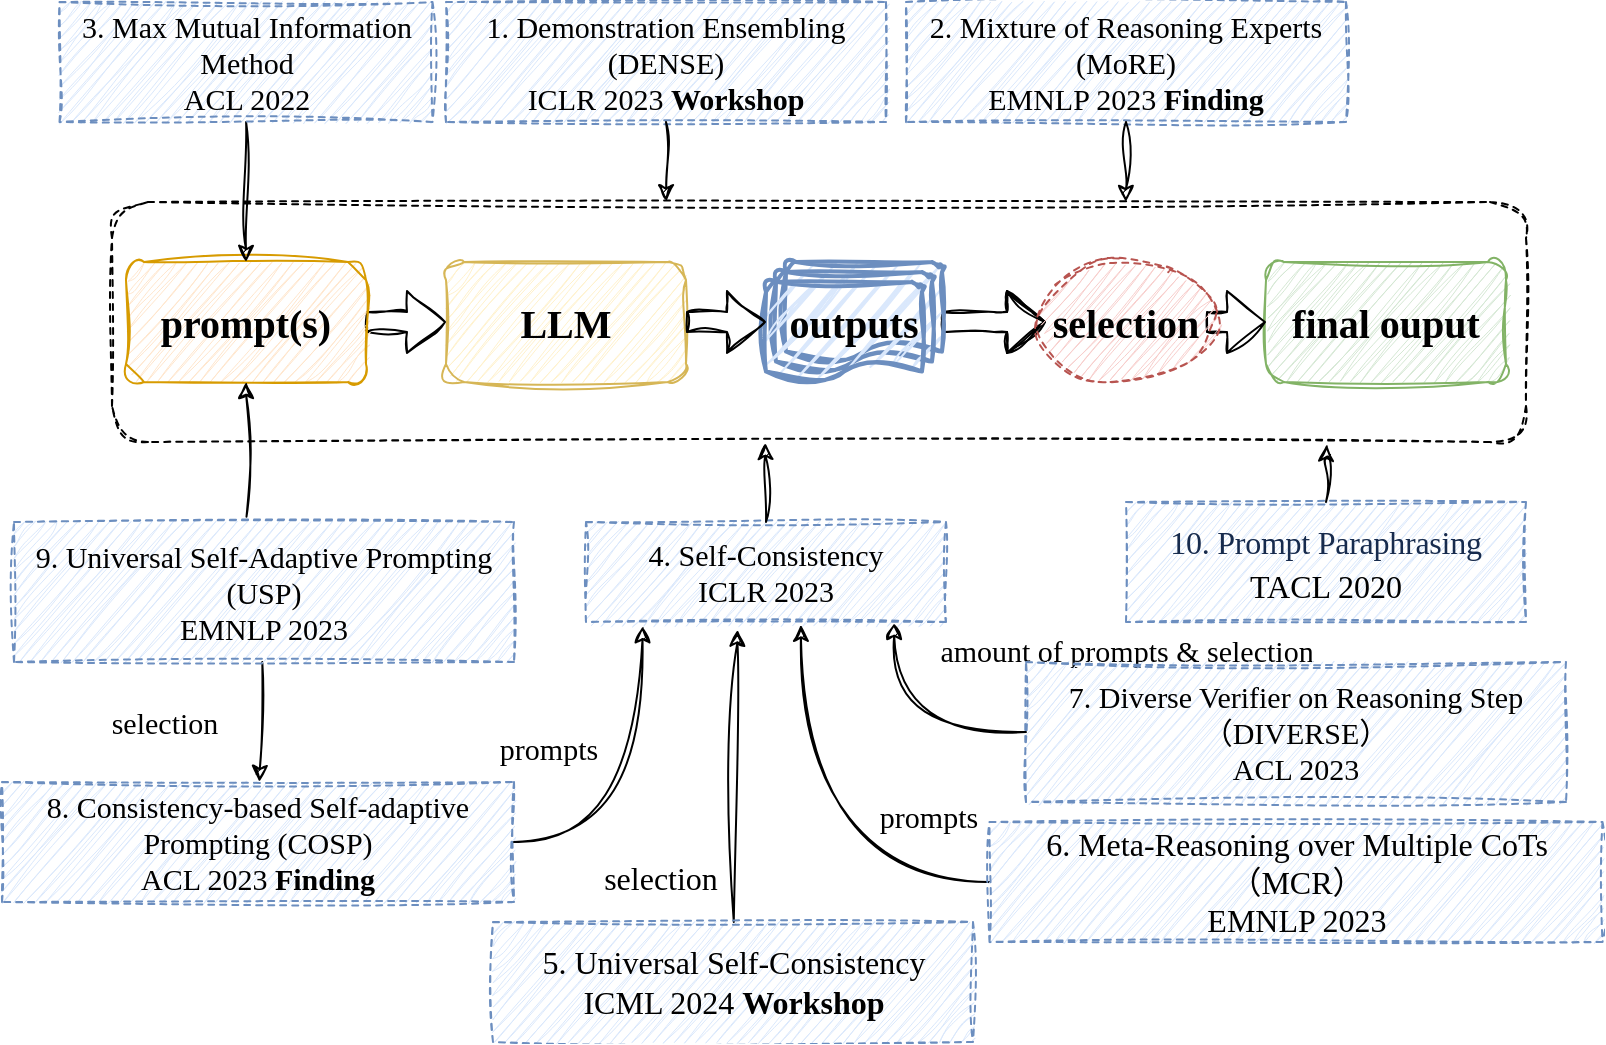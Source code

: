<mxfile version="24.7.12">
  <diagram name="第 1 页" id="tCek6PSi_kYoVfcrGFQ0">
    <mxGraphModel dx="795" dy="992" grid="1" gridSize="10" guides="1" tooltips="1" connect="1" arrows="1" fold="1" page="1" pageScale="1" pageWidth="827" pageHeight="1169" math="0" shadow="0">
      <root>
        <mxCell id="0" />
        <mxCell id="1" parent="0" />
        <mxCell id="M_OW2C_WQbv7Tq3-Faa6-25" value="" style="rounded=1;whiteSpace=wrap;html=1;dashed=1;sketch=1;jiggle=2;curveFitting=1;strokeColor=default;align=center;verticalAlign=middle;fontFamily=Comic Sans MS;fontSize=15;fontColor=default;fillColor=none;gradientColor=none;" vertex="1" parent="1">
          <mxGeometry x="73" y="360" width="707" height="120" as="geometry" />
        </mxCell>
        <mxCell id="M_OW2C_WQbv7Tq3-Faa6-1" value="LLM" style="rounded=1;whiteSpace=wrap;html=1;fillColor=#fff2cc;strokeColor=#d6b656;fontSize=20;sketch=1;curveFitting=1;jiggle=2;fontFamily=Comic Sans MS;fontStyle=1" vertex="1" parent="1">
          <mxGeometry x="240" y="390" width="120" height="60" as="geometry" />
        </mxCell>
        <mxCell id="M_OW2C_WQbv7Tq3-Faa6-6" style="edgeStyle=orthogonalEdgeStyle;rounded=0;orthogonalLoop=1;jettySize=auto;html=1;entryX=0;entryY=0.5;entryDx=0;entryDy=0;fontSize=16;sketch=1;curveFitting=1;jiggle=2;fontFamily=Comic Sans MS;shape=flexArrow;" edge="1" parent="1" source="M_OW2C_WQbv7Tq3-Faa6-2" target="M_OW2C_WQbv7Tq3-Faa6-1">
          <mxGeometry relative="1" as="geometry" />
        </mxCell>
        <mxCell id="M_OW2C_WQbv7Tq3-Faa6-2" value="prompt(s)" style="rounded=1;whiteSpace=wrap;html=1;fillColor=#ffe6cc;strokeColor=#d79b00;fontSize=20;sketch=1;curveFitting=1;jiggle=2;fontFamily=Comic Sans MS;fontStyle=1" vertex="1" parent="1">
          <mxGeometry x="80" y="390" width="120" height="60" as="geometry" />
        </mxCell>
        <mxCell id="M_OW2C_WQbv7Tq3-Faa6-3" value="final ouput" style="rounded=1;whiteSpace=wrap;html=1;fillColor=#d5e8d4;strokeColor=#82b366;fontSize=20;sketch=1;curveFitting=1;jiggle=2;fontFamily=Comic Sans MS;fontStyle=1" vertex="1" parent="1">
          <mxGeometry x="650" y="390" width="120" height="60" as="geometry" />
        </mxCell>
        <mxCell id="M_OW2C_WQbv7Tq3-Faa6-11" style="edgeStyle=orthogonalEdgeStyle;rounded=0;orthogonalLoop=1;jettySize=auto;html=1;entryX=0;entryY=0.5;entryDx=0;entryDy=0;fontSize=16;sketch=1;curveFitting=1;jiggle=2;fontFamily=Comic Sans MS;shape=flexArrow;" edge="1" parent="1" source="M_OW2C_WQbv7Tq3-Faa6-5">
          <mxGeometry relative="1" as="geometry">
            <mxPoint x="540.0" y="420" as="targetPoint" />
          </mxGeometry>
        </mxCell>
        <mxCell id="M_OW2C_WQbv7Tq3-Faa6-5" value="outputs" style="strokeWidth=2;html=1;shape=mxgraph.flowchart.multi-document;whiteSpace=wrap;fillColor=#dae8fc;strokeColor=#6c8ebf;fontSize=20;sketch=1;curveFitting=1;jiggle=2;fontFamily=Comic Sans MS;fontStyle=1" vertex="1" parent="1">
          <mxGeometry x="400" y="390" width="88" height="60" as="geometry" />
        </mxCell>
        <mxCell id="M_OW2C_WQbv7Tq3-Faa6-7" style="edgeStyle=orthogonalEdgeStyle;rounded=0;orthogonalLoop=1;jettySize=auto;html=1;entryX=0;entryY=0.5;entryDx=0;entryDy=0;entryPerimeter=0;fontSize=16;sketch=1;curveFitting=1;jiggle=2;fontFamily=Comic Sans MS;shape=flexArrow;" edge="1" parent="1" source="M_OW2C_WQbv7Tq3-Faa6-1" target="M_OW2C_WQbv7Tq3-Faa6-5">
          <mxGeometry relative="1" as="geometry" />
        </mxCell>
        <mxCell id="M_OW2C_WQbv7Tq3-Faa6-12" style="edgeStyle=orthogonalEdgeStyle;rounded=0;orthogonalLoop=1;jettySize=auto;html=1;entryX=0;entryY=0.5;entryDx=0;entryDy=0;fontSize=16;sketch=1;curveFitting=1;jiggle=2;fontFamily=Comic Sans MS;shape=flexArrow;" edge="1" parent="1" target="M_OW2C_WQbv7Tq3-Faa6-3">
          <mxGeometry relative="1" as="geometry">
            <mxPoint x="620" y="420.0" as="sourcePoint" />
          </mxGeometry>
        </mxCell>
        <mxCell id="M_OW2C_WQbv7Tq3-Faa6-13" value="1. Demonstration Ensembling (DENSE)&lt;div&gt;ICLR 2023&amp;nbsp;&lt;b&gt;Workshop&lt;/b&gt;&lt;/div&gt;" style="text;html=1;align=center;verticalAlign=middle;whiteSpace=wrap;rounded=0;fontSize=15;strokeColor=#6c8ebf;dashed=1;sketch=1;curveFitting=1;jiggle=2;fontFamily=Comic Sans MS;fillColor=#dae8fc;" vertex="1" parent="1">
          <mxGeometry x="240" y="260" width="220" height="60" as="geometry" />
        </mxCell>
        <mxCell id="M_OW2C_WQbv7Tq3-Faa6-14" value="2. Mixture of Reasoning Experts (MoRE)&lt;div&gt;EMNLP 2023&lt;b&gt;&amp;nbsp;Finding&lt;/b&gt;&lt;/div&gt;" style="text;html=1;align=center;verticalAlign=middle;whiteSpace=wrap;rounded=0;fontSize=15;fontFamily=Comic Sans MS;sketch=1;curveFitting=1;jiggle=2;dashed=1;strokeColor=#6c8ebf;fillColor=#dae8fc;" vertex="1" parent="1">
          <mxGeometry x="470" y="260" width="220" height="60" as="geometry" />
        </mxCell>
        <mxCell id="M_OW2C_WQbv7Tq3-Faa6-22" style="edgeStyle=orthogonalEdgeStyle;rounded=0;orthogonalLoop=1;jettySize=auto;html=1;fontFamily=Comic Sans MS;fontSize=15;fontColor=default;sketch=1;curveFitting=1;jiggle=2;curved=1;entryX=0.5;entryY=0;entryDx=0;entryDy=0;" edge="1" parent="1" source="M_OW2C_WQbv7Tq3-Faa6-20" target="M_OW2C_WQbv7Tq3-Faa6-2">
          <mxGeometry relative="1" as="geometry">
            <mxPoint x="140" y="380" as="targetPoint" />
          </mxGeometry>
        </mxCell>
        <mxCell id="M_OW2C_WQbv7Tq3-Faa6-20" value="3. Max Mutual Information Method&lt;div&gt;ACL 2022&lt;/div&gt;" style="text;html=1;align=center;verticalAlign=middle;whiteSpace=wrap;rounded=0;fontFamily=Comic Sans MS;fontSize=15;dashed=1;strokeColor=#6c8ebf;sketch=1;curveFitting=1;jiggle=2;fillColor=#dae8fc;" vertex="1" parent="1">
          <mxGeometry x="46.75" y="260" width="186.5" height="60" as="geometry" />
        </mxCell>
        <mxCell id="M_OW2C_WQbv7Tq3-Faa6-21" value="4. Self-Consistency&lt;div&gt;ICLR 2023&lt;/div&gt;" style="text;html=1;align=center;verticalAlign=middle;whiteSpace=wrap;rounded=0;fontFamily=Comic Sans MS;fontSize=15;dashed=1;strokeColor=#6c8ebf;sketch=1;curveFitting=1;jiggle=2;fillColor=#dae8fc;" vertex="1" parent="1">
          <mxGeometry x="310" y="520" width="180" height="50" as="geometry" />
        </mxCell>
        <mxCell id="M_OW2C_WQbv7Tq3-Faa6-26" style="edgeStyle=orthogonalEdgeStyle;rounded=0;orthogonalLoop=1;jettySize=auto;html=1;entryX=0.462;entryY=1.004;entryDx=0;entryDy=0;entryPerimeter=0;fontFamily=Comic Sans MS;fontSize=15;fontColor=default;curved=1;sketch=1;curveFitting=1;jiggle=2;" edge="1" parent="1" source="M_OW2C_WQbv7Tq3-Faa6-21" target="M_OW2C_WQbv7Tq3-Faa6-25">
          <mxGeometry relative="1" as="geometry" />
        </mxCell>
        <mxCell id="M_OW2C_WQbv7Tq3-Faa6-38" style="rounded=0;orthogonalLoop=1;jettySize=auto;html=1;fontFamily=Comic Sans MS;fontSize=15;fontColor=default;sketch=1;curveFitting=1;jiggle=2;entryX=0.421;entryY=1.077;entryDx=0;entryDy=0;entryPerimeter=0;" edge="1" parent="1" source="M_OW2C_WQbv7Tq3-Faa6-27" target="M_OW2C_WQbv7Tq3-Faa6-21">
          <mxGeometry relative="1" as="geometry">
            <mxPoint x="690" y="590" as="targetPoint" />
          </mxGeometry>
        </mxCell>
        <mxCell id="M_OW2C_WQbv7Tq3-Faa6-40" value="&lt;span style=&quot;font-size: 16px; white-space: normal;&quot;&gt;selection&lt;/span&gt;" style="edgeLabel;html=1;align=center;verticalAlign=middle;resizable=0;points=[];rounded=0;dashed=1;sketch=1;jiggle=2;curveFitting=1;strokeColor=default;fontFamily=Comic Sans MS;fontSize=15;fontColor=default;fillColor=none;gradientColor=none;labelBackgroundColor=none;" vertex="1" connectable="0" parent="M_OW2C_WQbv7Tq3-Faa6-38">
          <mxGeometry x="0.346" y="11" relative="1" as="geometry">
            <mxPoint x="-27" y="76" as="offset" />
          </mxGeometry>
        </mxCell>
        <mxCell id="M_OW2C_WQbv7Tq3-Faa6-27" value="5. Universal Self-Consistency&lt;div&gt;&lt;span style=&quot;text-align: start; font-variant-ligatures: normal; orphans: 2; widows: 2; text-decoration-thickness: initial; text-decoration-style: initial; text-decoration-color: initial;&quot;&gt;ICML 2024 &lt;b&gt;Workshop&lt;/b&gt;&lt;/span&gt;&lt;br style=&quot;font-size: 16px;&quot;&gt;&lt;/div&gt;" style="text;html=1;align=center;verticalAlign=middle;whiteSpace=wrap;rounded=0;fontFamily=Comic Sans MS;fontSize=16;dashed=1;strokeColor=#6c8ebf;sketch=1;curveFitting=1;jiggle=2;fillColor=#dae8fc;" vertex="1" parent="1">
          <mxGeometry x="263.5" y="720" width="240" height="60" as="geometry" />
        </mxCell>
        <mxCell id="M_OW2C_WQbv7Tq3-Faa6-30" value="&lt;span style=&quot;font-size: 20px;&quot;&gt;selection&lt;/span&gt;" style="ellipse;whiteSpace=wrap;html=1;rounded=0;dashed=1;sketch=1;jiggle=2;curveFitting=1;strokeColor=#b85450;align=center;verticalAlign=middle;fontFamily=Comic Sans MS;fontSize=20;fillColor=#f8cecc;fontStyle=1" vertex="1" parent="1">
          <mxGeometry x="535" y="390" width="90" height="60" as="geometry" />
        </mxCell>
        <mxCell id="M_OW2C_WQbv7Tq3-Faa6-52" style="edgeStyle=orthogonalEdgeStyle;rounded=0;orthogonalLoop=1;jettySize=auto;html=1;fontFamily=Comic Sans MS;fontSize=15;fontColor=default;sketch=1;curveFitting=1;jiggle=2;curved=1;entryX=0.597;entryY=1.027;entryDx=0;entryDy=0;entryPerimeter=0;" edge="1" parent="1" source="M_OW2C_WQbv7Tq3-Faa6-33" target="M_OW2C_WQbv7Tq3-Faa6-21">
          <mxGeometry relative="1" as="geometry">
            <mxPoint x="400" y="570" as="targetPoint" />
          </mxGeometry>
        </mxCell>
        <mxCell id="M_OW2C_WQbv7Tq3-Faa6-57" value="prompts" style="edgeLabel;html=1;align=center;verticalAlign=middle;resizable=0;points=[];rounded=0;dashed=1;sketch=1;jiggle=2;curveFitting=1;strokeColor=default;fontFamily=Comic Sans MS;fontSize=15;fontColor=default;fillColor=none;gradientColor=none;labelBackgroundColor=none;" vertex="1" connectable="0" parent="M_OW2C_WQbv7Tq3-Faa6-52">
          <mxGeometry x="0.301" y="-13" relative="1" as="geometry">
            <mxPoint x="50" y="18" as="offset" />
          </mxGeometry>
        </mxCell>
        <mxCell id="M_OW2C_WQbv7Tq3-Faa6-33" value="&lt;span style=&quot;font-size: medium;&quot;&gt;6. Meta-Reasoning over Multiple CoTs（MCR）&lt;/span&gt;&lt;div style=&quot;&quot;&gt;&lt;font size=&quot;3&quot;&gt;EMNLP 2023&lt;/font&gt;&lt;/div&gt;" style="text;html=1;align=center;verticalAlign=middle;whiteSpace=wrap;rounded=0;fontFamily=Comic Sans MS;fontSize=16;strokeColor=#6c8ebf;dashed=1;sketch=1;curveFitting=1;jiggle=2;fillColor=#dae8fc;" vertex="1" parent="1">
          <mxGeometry x="511.75" y="670" width="306.5" height="60" as="geometry" />
        </mxCell>
        <mxCell id="M_OW2C_WQbv7Tq3-Faa6-42" style="edgeStyle=orthogonalEdgeStyle;rounded=0;orthogonalLoop=1;jettySize=auto;html=1;fontFamily=Comic Sans MS;fontSize=15;fontColor=default;sketch=1;curveFitting=1;jiggle=2;curved=1;entryX=0.856;entryY=1.01;entryDx=0;entryDy=0;entryPerimeter=0;" edge="1" parent="1" source="M_OW2C_WQbv7Tq3-Faa6-39" target="M_OW2C_WQbv7Tq3-Faa6-21">
          <mxGeometry relative="1" as="geometry">
            <mxPoint x="400" y="570" as="targetPoint" />
          </mxGeometry>
        </mxCell>
        <mxCell id="M_OW2C_WQbv7Tq3-Faa6-43" value="amount of prompts &amp;amp; selection" style="edgeLabel;html=1;align=center;verticalAlign=middle;resizable=0;points=[];rounded=0;dashed=1;sketch=1;jiggle=2;curveFitting=1;strokeColor=default;fontFamily=Comic Sans MS;fontSize=15;fontColor=default;fillColor=none;gradientColor=none;labelBackgroundColor=none;" vertex="1" connectable="0" parent="M_OW2C_WQbv7Tq3-Faa6-42">
          <mxGeometry x="-0.152" y="9" relative="1" as="geometry">
            <mxPoint x="101" y="-50" as="offset" />
          </mxGeometry>
        </mxCell>
        <mxCell id="M_OW2C_WQbv7Tq3-Faa6-39" value="7. Diverse Verifier on Reasoning Step（DIVERSE）&lt;div&gt;ACL 2023&lt;/div&gt;" style="text;html=1;align=center;verticalAlign=middle;whiteSpace=wrap;rounded=0;fontFamily=Comic Sans MS;fontSize=15;strokeColor=#6c8ebf;dashed=1;sketch=1;curveFitting=1;jiggle=2;fillColor=#dae8fc;" vertex="1" parent="1">
          <mxGeometry x="530" y="590" width="270" height="70" as="geometry" />
        </mxCell>
        <mxCell id="M_OW2C_WQbv7Tq3-Faa6-44" style="edgeStyle=orthogonalEdgeStyle;rounded=0;orthogonalLoop=1;jettySize=auto;html=1;fontFamily=Comic Sans MS;fontSize=15;fontColor=default;curved=1;sketch=1;curveFitting=1;jiggle=2;entryX=0.717;entryY=0;entryDx=0;entryDy=0;entryPerimeter=0;" edge="1" parent="1" source="M_OW2C_WQbv7Tq3-Faa6-14" target="M_OW2C_WQbv7Tq3-Faa6-25">
          <mxGeometry relative="1" as="geometry">
            <mxPoint x="390" y="350" as="targetPoint" />
          </mxGeometry>
        </mxCell>
        <mxCell id="M_OW2C_WQbv7Tq3-Faa6-45" style="edgeStyle=orthogonalEdgeStyle;rounded=0;orthogonalLoop=1;jettySize=auto;html=1;entryX=0.392;entryY=-0.003;entryDx=0;entryDy=0;entryPerimeter=0;fontFamily=Comic Sans MS;fontSize=15;fontColor=default;sketch=1;curveFitting=1;jiggle=2;curved=1;" edge="1" parent="1" source="M_OW2C_WQbv7Tq3-Faa6-13" target="M_OW2C_WQbv7Tq3-Faa6-25">
          <mxGeometry relative="1" as="geometry" />
        </mxCell>
        <mxCell id="M_OW2C_WQbv7Tq3-Faa6-46" value="8. Consistency-based Self-adaptive Prompting (COSP)&lt;div&gt;ACL 2023 &lt;b&gt;Finding&lt;/b&gt;&lt;/div&gt;" style="text;html=1;align=center;verticalAlign=middle;whiteSpace=wrap;rounded=0;fontFamily=Comic Sans MS;fontSize=15;strokeColor=#6c8ebf;dashed=1;sketch=1;curveFitting=1;jiggle=2;fillColor=#dae8fc;" vertex="1" parent="1">
          <mxGeometry x="18" y="650" width="256" height="60" as="geometry" />
        </mxCell>
        <mxCell id="M_OW2C_WQbv7Tq3-Faa6-47" style="edgeStyle=orthogonalEdgeStyle;rounded=0;orthogonalLoop=1;jettySize=auto;html=1;fontFamily=Comic Sans MS;fontSize=15;fontColor=default;curved=1;sketch=1;curveFitting=1;jiggle=2;entryX=0.157;entryY=1.043;entryDx=0;entryDy=0;entryPerimeter=0;" edge="1" parent="1" source="M_OW2C_WQbv7Tq3-Faa6-46" target="M_OW2C_WQbv7Tq3-Faa6-21">
          <mxGeometry relative="1" as="geometry">
            <mxPoint x="457" y="571" as="targetPoint" />
          </mxGeometry>
        </mxCell>
        <mxCell id="M_OW2C_WQbv7Tq3-Faa6-48" value="" style="edgeLabel;html=1;align=center;verticalAlign=middle;resizable=0;points=[];rounded=0;dashed=1;sketch=1;jiggle=2;curveFitting=1;strokeColor=default;fontFamily=Comic Sans MS;fontSize=15;fontColor=default;fillColor=none;gradientColor=none;labelBackgroundColor=none;" vertex="1" connectable="0" parent="M_OW2C_WQbv7Tq3-Faa6-47">
          <mxGeometry x="-0.051" y="-2" relative="1" as="geometry">
            <mxPoint x="-40" y="-34" as="offset" />
          </mxGeometry>
        </mxCell>
        <mxCell id="M_OW2C_WQbv7Tq3-Faa6-53" value="prompts" style="edgeLabel;html=1;align=center;verticalAlign=middle;resizable=0;points=[];rounded=0;dashed=1;sketch=1;jiggle=2;curveFitting=1;strokeColor=default;fontFamily=Comic Sans MS;fontSize=15;fontColor=default;fillColor=none;gradientColor=none;labelBackgroundColor=none;" vertex="1" connectable="0" parent="M_OW2C_WQbv7Tq3-Faa6-47">
          <mxGeometry x="0.117" y="7" relative="1" as="geometry">
            <mxPoint x="-41" y="-16" as="offset" />
          </mxGeometry>
        </mxCell>
        <mxCell id="M_OW2C_WQbv7Tq3-Faa6-50" style="rounded=0;orthogonalLoop=1;jettySize=auto;html=1;fontFamily=Comic Sans MS;fontSize=15;fontColor=default;sketch=1;curveFitting=1;jiggle=2;" edge="1" parent="1" source="M_OW2C_WQbv7Tq3-Faa6-49" target="M_OW2C_WQbv7Tq3-Faa6-46">
          <mxGeometry relative="1" as="geometry" />
        </mxCell>
        <mxCell id="M_OW2C_WQbv7Tq3-Faa6-55" value="selection" style="edgeLabel;html=1;align=center;verticalAlign=middle;resizable=0;points=[];rounded=0;dashed=1;sketch=1;jiggle=2;curveFitting=1;strokeColor=default;fontFamily=Comic Sans MS;fontSize=15;fontColor=default;fillColor=none;gradientColor=none;labelBackgroundColor=none;" vertex="1" connectable="0" parent="M_OW2C_WQbv7Tq3-Faa6-50">
          <mxGeometry x="-0.289" y="-1" relative="1" as="geometry">
            <mxPoint x="-48" y="8" as="offset" />
          </mxGeometry>
        </mxCell>
        <mxCell id="M_OW2C_WQbv7Tq3-Faa6-51" style="edgeStyle=orthogonalEdgeStyle;rounded=0;orthogonalLoop=1;jettySize=auto;html=1;fontFamily=Comic Sans MS;fontSize=15;fontColor=default;sketch=1;curveFitting=1;jiggle=2;curved=1;exitX=0.465;exitY=-0.038;exitDx=0;exitDy=0;exitPerimeter=0;" edge="1" parent="1" source="M_OW2C_WQbv7Tq3-Faa6-49" target="M_OW2C_WQbv7Tq3-Faa6-2">
          <mxGeometry relative="1" as="geometry" />
        </mxCell>
        <mxCell id="M_OW2C_WQbv7Tq3-Faa6-56" value="" style="edgeLabel;html=1;align=center;verticalAlign=middle;resizable=0;points=[];rounded=0;dashed=1;sketch=1;jiggle=2;curveFitting=1;strokeColor=default;fontFamily=Comic Sans MS;fontSize=15;fontColor=default;fillColor=none;gradientColor=none;" vertex="1" connectable="0" parent="M_OW2C_WQbv7Tq3-Faa6-51">
          <mxGeometry x="-0.182" y="-1" relative="1" as="geometry">
            <mxPoint x="-1" y="1" as="offset" />
          </mxGeometry>
        </mxCell>
        <mxCell id="M_OW2C_WQbv7Tq3-Faa6-49" value="9. Universal Self-Adaptive Prompting (USP)&lt;div&gt;EMNLP 2023&lt;/div&gt;" style="text;html=1;align=center;verticalAlign=middle;whiteSpace=wrap;rounded=0;fontFamily=Comic Sans MS;fontSize=15;sketch=1;curveFitting=1;jiggle=2;dashed=1;strokeColor=#6c8ebf;fillColor=#dae8fc;" vertex="1" parent="1">
          <mxGeometry x="24" y="520" width="250" height="70" as="geometry" />
        </mxCell>
        <mxCell id="M_OW2C_WQbv7Tq3-Faa6-61" value="&lt;h2 id=&quot;id-【prompt技术调研】Ensembling-2.10PromptParaphrasing&quot; style=&quot;margin: 0px; padding: 0px; color: rgb(23, 43, 77); font-weight: normal; font-size: 16px; line-height: 1.5; letter-spacing: -0.008em; border-bottom-color: rgb(255, 255, 255); font-variant-ligatures: normal; orphans: 2; widows: 2; text-decoration-thickness: initial; text-decoration-style: initial; text-decoration-color: initial;&quot;&gt;10. Prompt Paraphrasing&lt;/h2&gt;&lt;div style=&quot;font-size: 16px;&quot;&gt;TACL 2020&lt;/div&gt;" style="text;html=1;align=center;verticalAlign=middle;whiteSpace=wrap;rounded=0;fontFamily=Comic Sans MS;fontSize=16;strokeColor=#6c8ebf;fillColor=#dae8fc;sketch=1;curveFitting=1;jiggle=2;dashed=1;" vertex="1" parent="1">
          <mxGeometry x="580" y="510" width="200" height="60" as="geometry" />
        </mxCell>
        <mxCell id="M_OW2C_WQbv7Tq3-Faa6-64" style="edgeStyle=orthogonalEdgeStyle;rounded=0;orthogonalLoop=1;jettySize=auto;html=1;entryX=0.859;entryY=1.011;entryDx=0;entryDy=0;entryPerimeter=0;fontFamily=Comic Sans MS;fontSize=15;fontColor=default;curved=1;sketch=1;curveFitting=1;jiggle=2;" edge="1" parent="1" source="M_OW2C_WQbv7Tq3-Faa6-61" target="M_OW2C_WQbv7Tq3-Faa6-25">
          <mxGeometry relative="1" as="geometry" />
        </mxCell>
      </root>
    </mxGraphModel>
  </diagram>
</mxfile>

